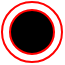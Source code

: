 <mxfile version="24.0.3" type="github">
  <diagram name="Página-1" id="C9y6ylGqr0JpFU4tfEc5">
    <mxGraphModel dx="832" dy="439" grid="0" gridSize="10" guides="1" tooltips="1" connect="1" arrows="1" fold="1" page="0" pageScale="1" pageWidth="827" pageHeight="1169" math="0" shadow="0">
      <root>
        <mxCell id="0" />
        <mxCell id="1" parent="0" />
        <mxCell id="uT5XBVkz1cXHhe_Z9Z36-1" value="" style="ellipse;html=1;shape=endState;fillColor=#000000;strokeColor=#ff0000;" vertex="1" parent="1">
          <mxGeometry x="224" y="123" width="30" height="30" as="geometry" />
        </mxCell>
      </root>
    </mxGraphModel>
  </diagram>
</mxfile>

